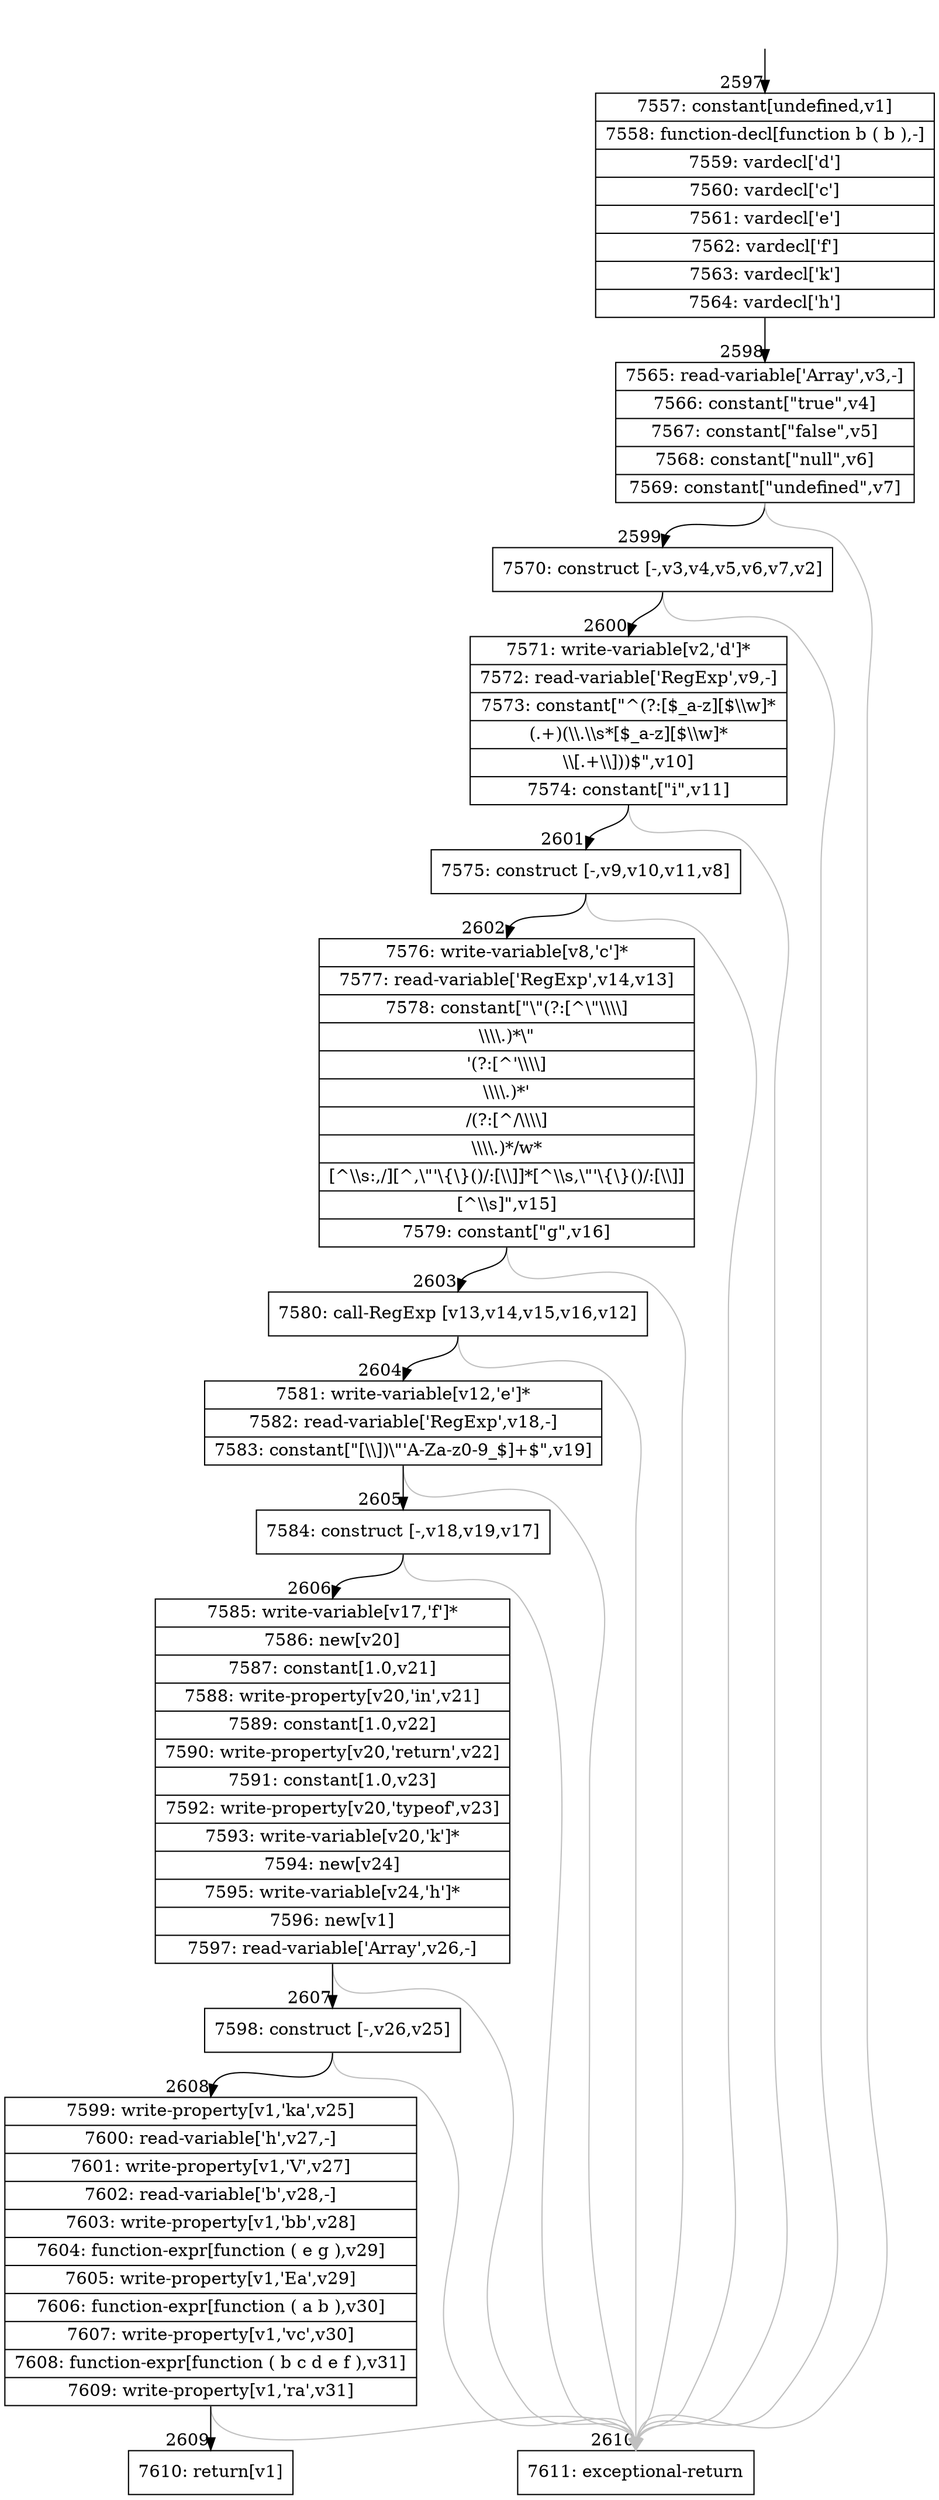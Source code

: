 digraph {
rankdir="TD"
BB_entry204[shape=none,label=""];
BB_entry204 -> BB2597 [tailport=s, headport=n, headlabel="    2597"]
BB2597 [shape=record label="{7557: constant[undefined,v1]|7558: function-decl[function b ( b ),-]|7559: vardecl['d']|7560: vardecl['c']|7561: vardecl['e']|7562: vardecl['f']|7563: vardecl['k']|7564: vardecl['h']}" ] 
BB2597 -> BB2598 [tailport=s, headport=n, headlabel="      2598"]
BB2598 [shape=record label="{7565: read-variable['Array',v3,-]|7566: constant[\"true\",v4]|7567: constant[\"false\",v5]|7568: constant[\"null\",v6]|7569: constant[\"undefined\",v7]}" ] 
BB2598 -> BB2599 [tailport=s, headport=n, headlabel="      2599"]
BB2598 -> BB2610 [tailport=s, headport=n, color=gray, headlabel="      2610"]
BB2599 [shape=record label="{7570: construct [-,v3,v4,v5,v6,v7,v2]}" ] 
BB2599 -> BB2600 [tailport=s, headport=n, headlabel="      2600"]
BB2599 -> BB2610 [tailport=s, headport=n, color=gray]
BB2600 [shape=record label="{7571: write-variable[v2,'d']*|7572: read-variable['RegExp',v9,-]|7573: constant[\"^(?:[$_a-z][$\\\\w]*|(.+)(\\\\.\\\\s*[$_a-z][$\\\\w]*|\\\\[.+\\\\]))$\",v10]|7574: constant[\"i\",v11]}" ] 
BB2600 -> BB2601 [tailport=s, headport=n, headlabel="      2601"]
BB2600 -> BB2610 [tailport=s, headport=n, color=gray]
BB2601 [shape=record label="{7575: construct [-,v9,v10,v11,v8]}" ] 
BB2601 -> BB2602 [tailport=s, headport=n, headlabel="      2602"]
BB2601 -> BB2610 [tailport=s, headport=n, color=gray]
BB2602 [shape=record label="{7576: write-variable[v8,'c']*|7577: read-variable['RegExp',v14,v13]|7578: constant[\"\\\"(?:[^\\\"\\\\\\\\]|\\\\\\\\.)*\\\"|'(?:[^'\\\\\\\\]|\\\\\\\\.)*'|/(?:[^/\\\\\\\\]|\\\\\\\\.)*/w*|[^\\\\s:,/][^,\\\"'\\\{\\\}()/:[\\\\]]*[^\\\\s,\\\"'\\\{\\\}()/:[\\\\]]|[^\\\\s]\",v15]|7579: constant[\"g\",v16]}" ] 
BB2602 -> BB2603 [tailport=s, headport=n, headlabel="      2603"]
BB2602 -> BB2610 [tailport=s, headport=n, color=gray]
BB2603 [shape=record label="{7580: call-RegExp [v13,v14,v15,v16,v12]}" ] 
BB2603 -> BB2604 [tailport=s, headport=n, headlabel="      2604"]
BB2603 -> BB2610 [tailport=s, headport=n, color=gray]
BB2604 [shape=record label="{7581: write-variable[v12,'e']*|7582: read-variable['RegExp',v18,-]|7583: constant[\"[\\\\])\\\"'A-Za-z0-9_$]+$\",v19]}" ] 
BB2604 -> BB2605 [tailport=s, headport=n, headlabel="      2605"]
BB2604 -> BB2610 [tailport=s, headport=n, color=gray]
BB2605 [shape=record label="{7584: construct [-,v18,v19,v17]}" ] 
BB2605 -> BB2606 [tailport=s, headport=n, headlabel="      2606"]
BB2605 -> BB2610 [tailport=s, headport=n, color=gray]
BB2606 [shape=record label="{7585: write-variable[v17,'f']*|7586: new[v20]|7587: constant[1.0,v21]|7588: write-property[v20,'in',v21]|7589: constant[1.0,v22]|7590: write-property[v20,'return',v22]|7591: constant[1.0,v23]|7592: write-property[v20,'typeof',v23]|7593: write-variable[v20,'k']*|7594: new[v24]|7595: write-variable[v24,'h']*|7596: new[v1]|7597: read-variable['Array',v26,-]}" ] 
BB2606 -> BB2607 [tailport=s, headport=n, headlabel="      2607"]
BB2606 -> BB2610 [tailport=s, headport=n, color=gray]
BB2607 [shape=record label="{7598: construct [-,v26,v25]}" ] 
BB2607 -> BB2608 [tailport=s, headport=n, headlabel="      2608"]
BB2607 -> BB2610 [tailport=s, headport=n, color=gray]
BB2608 [shape=record label="{7599: write-property[v1,'ka',v25]|7600: read-variable['h',v27,-]|7601: write-property[v1,'V',v27]|7602: read-variable['b',v28,-]|7603: write-property[v1,'bb',v28]|7604: function-expr[function ( e g ),v29]|7605: write-property[v1,'Ea',v29]|7606: function-expr[function ( a b ),v30]|7607: write-property[v1,'vc',v30]|7608: function-expr[function ( b c d e f ),v31]|7609: write-property[v1,'ra',v31]}" ] 
BB2608 -> BB2609 [tailport=s, headport=n, headlabel="      2609"]
BB2608 -> BB2610 [tailport=s, headport=n, color=gray]
BB2609 [shape=record label="{7610: return[v1]}" ] 
BB2610 [shape=record label="{7611: exceptional-return}" ] 
}
